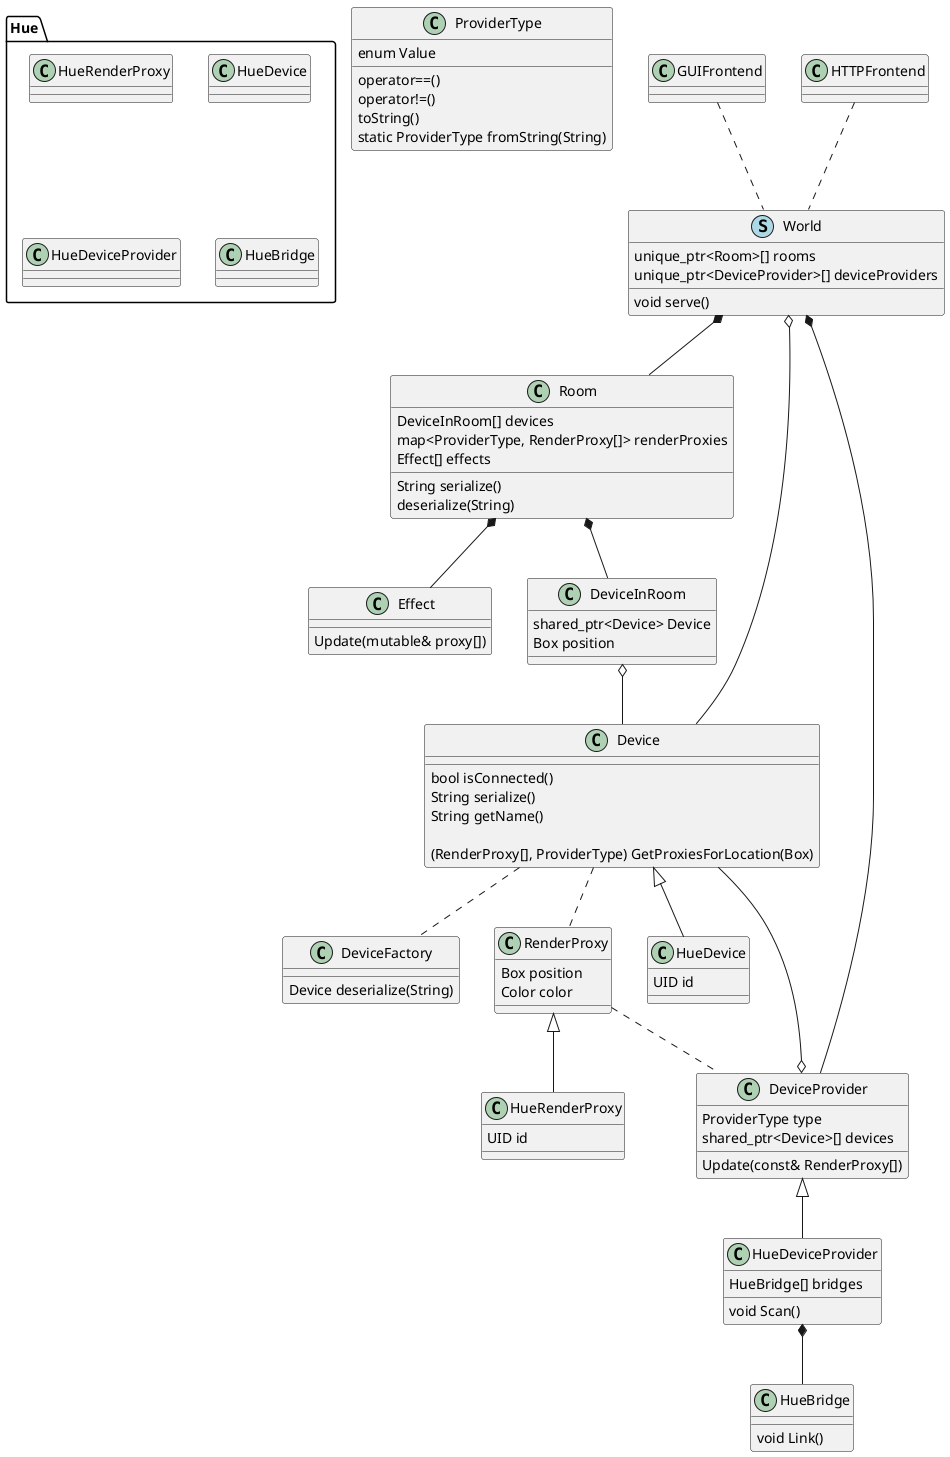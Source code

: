 @startuml
class ProviderType {
  enum Value

  operator==()
  operator!=()
  toString()
  static ProviderType fromString(String)
}

class World << (S, lightblue) >> {
  void serve()

  unique_ptr<Room>[] rooms
  unique_ptr<DeviceProvider>[] deviceProviders
}

class Effect {
  Update(mutable& proxy[])
}

class GUIFrontend {

}

class HTTPFrontend {

}

class Room {
  DeviceInRoom[] devices
  map<ProviderType, RenderProxy[]> renderProxies
  Effect[] effects

  String serialize()
  deserialize(String)
}

class DeviceInRoom {
  shared_ptr<Device> Device
  Box position
}

class Device {
  bool isConnected()
  String serialize()
  String getName()

  (RenderProxy[], ProviderType) GetProxiesForLocation(Box)
}

class DeviceFactory {
  Device deserialize(String)
}

class RenderProxy {
  Box position
  Color color
}

class DeviceProvider {
  ProviderType type
  shared_ptr<Device>[] devices

  Update(const& RenderProxy[])
}

World o-- Device
World *-- Room
World *-- DeviceProvider

Device .. RenderProxy

Device .. DeviceFactory

DeviceInRoom o-- Device
DeviceProvider o-- Device
Room *-- DeviceInRoom
Room *-- Effect

GUIFrontend .. World
HTTPFrontend .. World

RenderProxy .. DeviceProvider

' ==== Hue ====

package Hue {
  class HueRenderProxy
  class HueDevice
  class HueDeviceProvider
  class HueBridge
}

class HueDevice {
  UID id
}

class HueRenderProxy {
  UID id
}

class HueDeviceProvider {
  HueBridge[] bridges

  void Scan()
}

class HueBridge {
  void Link()
}

HueDeviceProvider *-- HueBridge

RenderProxy <|-- HueRenderProxy
Device <|-- HueDevice
DeviceProvider <|-- HueDeviceProvider

@enduml

